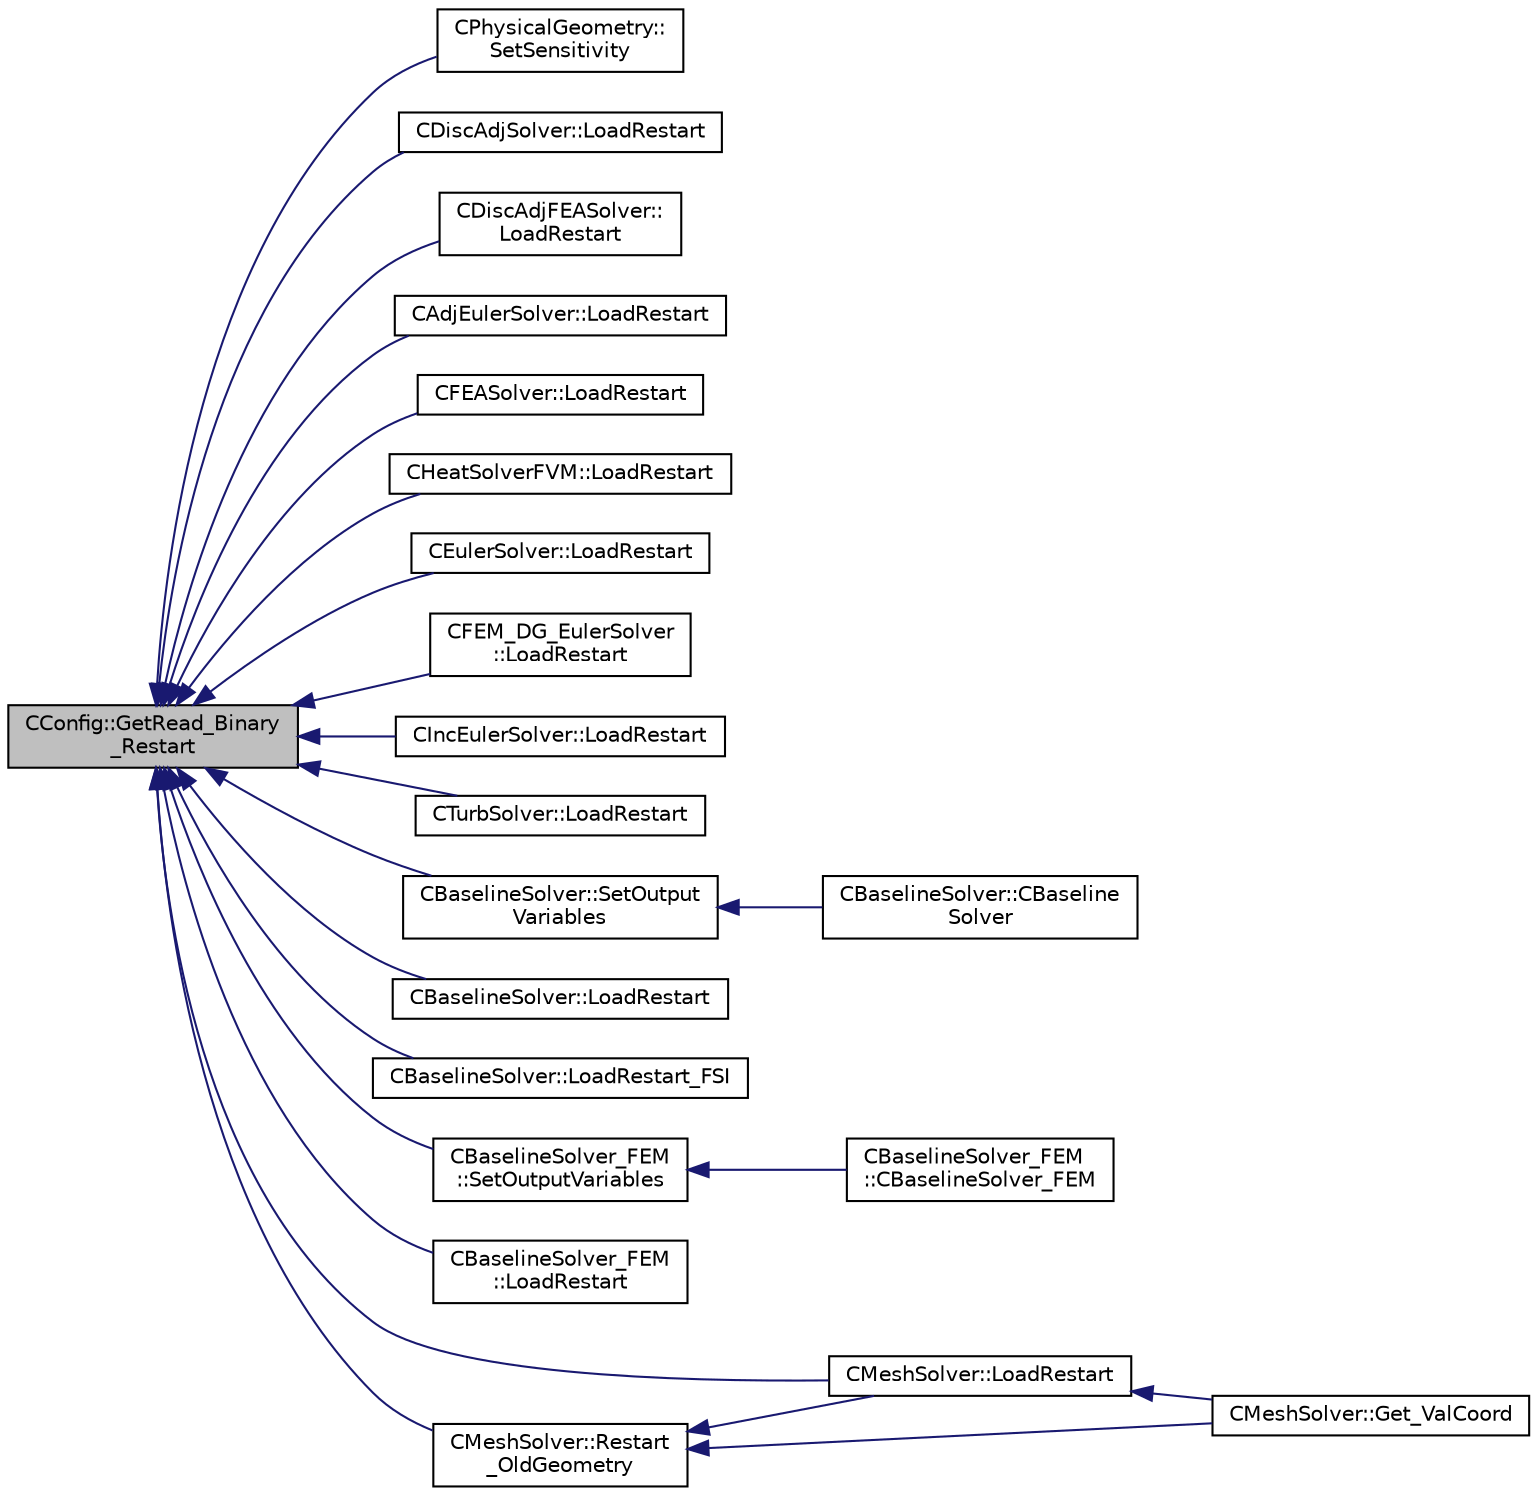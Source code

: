 digraph "CConfig::GetRead_Binary_Restart"
{
  edge [fontname="Helvetica",fontsize="10",labelfontname="Helvetica",labelfontsize="10"];
  node [fontname="Helvetica",fontsize="10",shape=record];
  rankdir="LR";
  Node10736 [label="CConfig::GetRead_Binary\l_Restart",height=0.2,width=0.4,color="black", fillcolor="grey75", style="filled", fontcolor="black"];
  Node10736 -> Node10737 [dir="back",color="midnightblue",fontsize="10",style="solid",fontname="Helvetica"];
  Node10737 [label="CPhysicalGeometry::\lSetSensitivity",height=0.2,width=0.4,color="black", fillcolor="white", style="filled",URL="$class_c_physical_geometry.html#a01b28fa420b3d1138aa8816453202a33",tooltip="Read the sensitivity from adjoint solution file and store it. "];
  Node10736 -> Node10738 [dir="back",color="midnightblue",fontsize="10",style="solid",fontname="Helvetica"];
  Node10738 [label="CDiscAdjSolver::LoadRestart",height=0.2,width=0.4,color="black", fillcolor="white", style="filled",URL="$class_c_disc_adj_solver.html#ae9b5d31c76381f5d45884642694d9879",tooltip="Load a solution from a restart file. "];
  Node10736 -> Node10739 [dir="back",color="midnightblue",fontsize="10",style="solid",fontname="Helvetica"];
  Node10739 [label="CDiscAdjFEASolver::\lLoadRestart",height=0.2,width=0.4,color="black", fillcolor="white", style="filled",URL="$class_c_disc_adj_f_e_a_solver.html#a21c5685021d084732a1aa3d552cd9043",tooltip="Load a solution from a restart file. "];
  Node10736 -> Node10740 [dir="back",color="midnightblue",fontsize="10",style="solid",fontname="Helvetica"];
  Node10740 [label="CAdjEulerSolver::LoadRestart",height=0.2,width=0.4,color="black", fillcolor="white", style="filled",URL="$class_c_adj_euler_solver.html#acaf1ae2d6c07b492ab1eeca389881731",tooltip="Load a solution from a restart file. "];
  Node10736 -> Node10741 [dir="back",color="midnightblue",fontsize="10",style="solid",fontname="Helvetica"];
  Node10741 [label="CFEASolver::LoadRestart",height=0.2,width=0.4,color="black", fillcolor="white", style="filled",URL="$class_c_f_e_a_solver.html#a5f70ded742a6204f439628d029ac294a",tooltip="Load a solution from a restart file. "];
  Node10736 -> Node10742 [dir="back",color="midnightblue",fontsize="10",style="solid",fontname="Helvetica"];
  Node10742 [label="CHeatSolverFVM::LoadRestart",height=0.2,width=0.4,color="black", fillcolor="white", style="filled",URL="$class_c_heat_solver_f_v_m.html#a206fdd2ca3b6c1a050945a07dc38bd80",tooltip="Load a solution from a restart file. "];
  Node10736 -> Node10743 [dir="back",color="midnightblue",fontsize="10",style="solid",fontname="Helvetica"];
  Node10743 [label="CEulerSolver::LoadRestart",height=0.2,width=0.4,color="black", fillcolor="white", style="filled",URL="$class_c_euler_solver.html#a463d0854ec9cfb4a277794df9329ebae",tooltip="Load a solution from a restart file. "];
  Node10736 -> Node10744 [dir="back",color="midnightblue",fontsize="10",style="solid",fontname="Helvetica"];
  Node10744 [label="CFEM_DG_EulerSolver\l::LoadRestart",height=0.2,width=0.4,color="black", fillcolor="white", style="filled",URL="$class_c_f_e_m___d_g___euler_solver.html#aa7f0f59d70754d0b2abb8face8f8398d",tooltip="Load a solution from a restart file. "];
  Node10736 -> Node10745 [dir="back",color="midnightblue",fontsize="10",style="solid",fontname="Helvetica"];
  Node10745 [label="CIncEulerSolver::LoadRestart",height=0.2,width=0.4,color="black", fillcolor="white", style="filled",URL="$class_c_inc_euler_solver.html#aa4c572590c60bbc0f3db269eb55ea12f",tooltip="Load a solution from a restart file. "];
  Node10736 -> Node10746 [dir="back",color="midnightblue",fontsize="10",style="solid",fontname="Helvetica"];
  Node10746 [label="CTurbSolver::LoadRestart",height=0.2,width=0.4,color="black", fillcolor="white", style="filled",URL="$class_c_turb_solver.html#a943c5037261d947714a8767bc77b7103",tooltip="Load a solution from a restart file. "];
  Node10736 -> Node10747 [dir="back",color="midnightblue",fontsize="10",style="solid",fontname="Helvetica"];
  Node10747 [label="CBaselineSolver::SetOutput\lVariables",height=0.2,width=0.4,color="black", fillcolor="white", style="filled",URL="$class_c_baseline_solver.html#ab8e4b1b71d637dd0adee324d4a7a6315",tooltip="Set the number of variables and string names from the restart file. "];
  Node10747 -> Node10748 [dir="back",color="midnightblue",fontsize="10",style="solid",fontname="Helvetica"];
  Node10748 [label="CBaselineSolver::CBaseline\lSolver",height=0.2,width=0.4,color="black", fillcolor="white", style="filled",URL="$class_c_baseline_solver.html#a996d9c6ee613b5b45a25a765f3c5e2cd"];
  Node10736 -> Node10749 [dir="back",color="midnightblue",fontsize="10",style="solid",fontname="Helvetica"];
  Node10749 [label="CBaselineSolver::LoadRestart",height=0.2,width=0.4,color="black", fillcolor="white", style="filled",URL="$class_c_baseline_solver.html#acb5f7a5211dcf8ba4337e9b251024553",tooltip="Load a solution from a restart file. "];
  Node10736 -> Node10750 [dir="back",color="midnightblue",fontsize="10",style="solid",fontname="Helvetica"];
  Node10750 [label="CBaselineSolver::LoadRestart_FSI",height=0.2,width=0.4,color="black", fillcolor="white", style="filled",URL="$class_c_baseline_solver.html#a548bcd96c3163a46e4cdf6a041818d2a",tooltip="Load a FSI solution from a restart file. "];
  Node10736 -> Node10751 [dir="back",color="midnightblue",fontsize="10",style="solid",fontname="Helvetica"];
  Node10751 [label="CBaselineSolver_FEM\l::SetOutputVariables",height=0.2,width=0.4,color="black", fillcolor="white", style="filled",URL="$class_c_baseline_solver___f_e_m.html#a5fefb73afd97e76701e64867015db7df",tooltip="Set the number of variables and string names from the restart file. "];
  Node10751 -> Node10752 [dir="back",color="midnightblue",fontsize="10",style="solid",fontname="Helvetica"];
  Node10752 [label="CBaselineSolver_FEM\l::CBaselineSolver_FEM",height=0.2,width=0.4,color="black", fillcolor="white", style="filled",URL="$class_c_baseline_solver___f_e_m.html#a555c5501fce1dfa608bba1e8f77232d1"];
  Node10736 -> Node10753 [dir="back",color="midnightblue",fontsize="10",style="solid",fontname="Helvetica"];
  Node10753 [label="CBaselineSolver_FEM\l::LoadRestart",height=0.2,width=0.4,color="black", fillcolor="white", style="filled",URL="$class_c_baseline_solver___f_e_m.html#a03cc117d6e9e3a8170d1f02fd8ca1909",tooltip="Load a solution from a restart file. "];
  Node10736 -> Node10754 [dir="back",color="midnightblue",fontsize="10",style="solid",fontname="Helvetica"];
  Node10754 [label="CMeshSolver::LoadRestart",height=0.2,width=0.4,color="black", fillcolor="white", style="filled",URL="$class_c_mesh_solver.html#a158c64de91317d7570e7192493fe0a19",tooltip="Load a solution from a restart file. "];
  Node10754 -> Node10755 [dir="back",color="midnightblue",fontsize="10",style="solid",fontname="Helvetica"];
  Node10755 [label="CMeshSolver::Get_ValCoord",height=0.2,width=0.4,color="black", fillcolor="white", style="filled",URL="$class_c_mesh_solver.html#a91bd5c2365d1a619c804311e0d5550cb",tooltip="Get the value of the reference coordinate to set on the element structure. "];
  Node10736 -> Node10756 [dir="back",color="midnightblue",fontsize="10",style="solid",fontname="Helvetica"];
  Node10756 [label="CMeshSolver::Restart\l_OldGeometry",height=0.2,width=0.4,color="black", fillcolor="white", style="filled",URL="$class_c_mesh_solver.html#a574b9ed9e35690629a7c706e8e0c32e7",tooltip="Load the geometries at the previous time states n and nM1. "];
  Node10756 -> Node10755 [dir="back",color="midnightblue",fontsize="10",style="solid",fontname="Helvetica"];
  Node10756 -> Node10754 [dir="back",color="midnightblue",fontsize="10",style="solid",fontname="Helvetica"];
}
